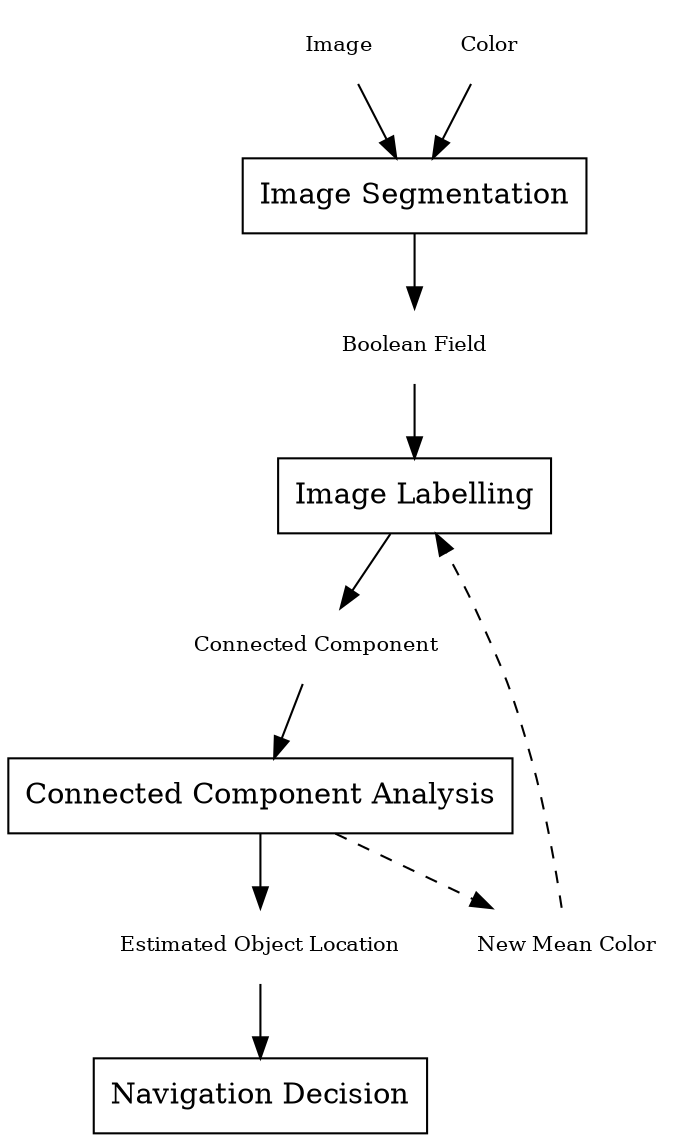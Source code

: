 digraph blob {
	node [shape="rect",font="sans"];
	segment [label="Image Segmentation"];
	label [label="Image Labelling"];
	areas [label="Connected Component Analysis"];
	react [label="Navigation Decision"];

	node [shape="none",fontsize=10];
	image [label="Image"];
	color [label="Color"];
	field [label="Boolean Field"];
	components [label="Connected Component"];
	newcolor [label="New Mean Color"];
	location [label="Estimated Object Location"];

	image -> segment;
	color -> segment;
	
	segment -> field;
	field -> label;
	label -> components;
	components -> areas;
	areas -> location;
	location -> react;

	areas -> newcolor [style="dashed"];
	newcolor -> label [style="dashed"];
}
